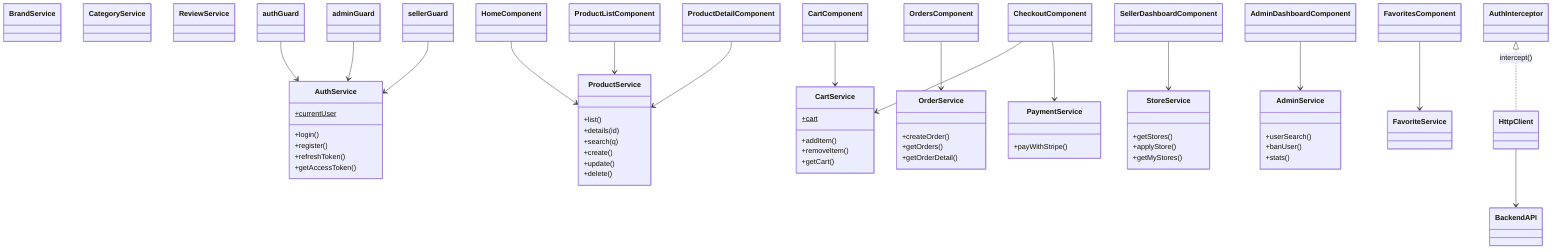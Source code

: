 classDiagram
  class AuthService {
    +currentUser$
    +login()
    +register()
    +refreshToken()
    +getAccessToken()
  }
  class ProductService {
    +list()
    +details(id)
    +search(q)
    +create()
    +update()
    +delete()
  }
  class CartService {
    +cart$
    +addItem()
    +removeItem()
    +getCart()
  }
  class OrderService {
    +createOrder()
    +getOrders()
    +getOrderDetail()
  }
  class StoreService {
    +getStores()
    +applyStore()
    +getMyStores()
  }
  class AdminService {
    +userSearch()
    +banUser()
    +stats()
  }
  class PaymentService {
    +payWithStripe()
  }
  class FavoriteService
  class BrandService
  class CategoryService
  class ReviewService
  
  %% Infrastructure
  AuthInterceptor <|.. HttpClient   : intercept()
  HttpClient --> BackendAPI
  
  %% Guards
  authGuard --> AuthService
  adminGuard --> AuthService
  sellerGuard --> AuthService
  
  %% Component→Service Usage (sample)
  HomeComponent --> ProductService
  ProductListComponent --> ProductService
  ProductDetailComponent --> ProductService
  CartComponent --> CartService
  CheckoutComponent --> CartService
  CheckoutComponent --> PaymentService
  OrdersComponent --> OrderService
  FavoritesComponent --> FavoriteService
  AdminDashboardComponent --> AdminService
  SellerDashboardComponent --> StoreService